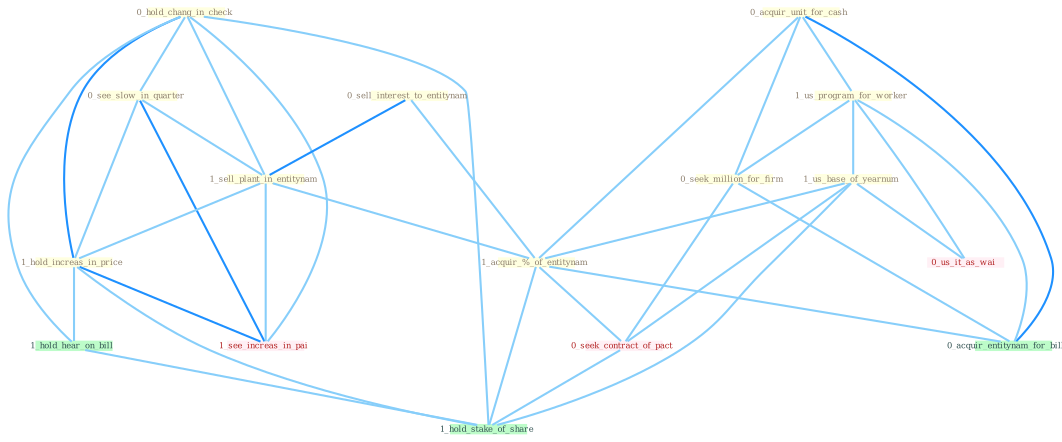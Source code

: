 Graph G{ 
    node
    [shape=polygon,style=filled,width=.5,height=.06,color="#BDFCC9",fixedsize=true,fontsize=4,
    fontcolor="#2f4f4f"];
    {node
    [color="#ffffe0", fontcolor="#8b7d6b"] "0_hold_chang_in_check " "0_acquir_unit_for_cash " "0_sell_interest_to_entitynam " "1_us_program_for_worker " "0_see_slow_in_quarter " "1_us_base_of_yearnum " "1_sell_plant_in_entitynam " "1_hold_increas_in_price " "1_acquir_%_of_entitynam " "0_seek_million_for_firm "}
{node [color="#fff0f5", fontcolor="#b22222"] "0_seek_contract_of_pact " "0_us_it_as_wai " "1_see_increas_in_pai "}
edge [color="#B0E2FF"];

	"0_hold_chang_in_check " -- "0_see_slow_in_quarter " [w="1", color="#87cefa" ];
	"0_hold_chang_in_check " -- "1_sell_plant_in_entitynam " [w="1", color="#87cefa" ];
	"0_hold_chang_in_check " -- "1_hold_increas_in_price " [w="2", color="#1e90ff" , len=0.8];
	"0_hold_chang_in_check " -- "1_see_increas_in_pai " [w="1", color="#87cefa" ];
	"0_hold_chang_in_check " -- "1_hold_hear_on_bill " [w="1", color="#87cefa" ];
	"0_hold_chang_in_check " -- "1_hold_stake_of_share " [w="1", color="#87cefa" ];
	"0_acquir_unit_for_cash " -- "1_us_program_for_worker " [w="1", color="#87cefa" ];
	"0_acquir_unit_for_cash " -- "1_acquir_%_of_entitynam " [w="1", color="#87cefa" ];
	"0_acquir_unit_for_cash " -- "0_seek_million_for_firm " [w="1", color="#87cefa" ];
	"0_acquir_unit_for_cash " -- "0_acquir_entitynam_for_billion " [w="2", color="#1e90ff" , len=0.8];
	"0_sell_interest_to_entitynam " -- "1_sell_plant_in_entitynam " [w="2", color="#1e90ff" , len=0.8];
	"0_sell_interest_to_entitynam " -- "1_acquir_%_of_entitynam " [w="1", color="#87cefa" ];
	"1_us_program_for_worker " -- "1_us_base_of_yearnum " [w="1", color="#87cefa" ];
	"1_us_program_for_worker " -- "0_seek_million_for_firm " [w="1", color="#87cefa" ];
	"1_us_program_for_worker " -- "0_us_it_as_wai " [w="1", color="#87cefa" ];
	"1_us_program_for_worker " -- "0_acquir_entitynam_for_billion " [w="1", color="#87cefa" ];
	"0_see_slow_in_quarter " -- "1_sell_plant_in_entitynam " [w="1", color="#87cefa" ];
	"0_see_slow_in_quarter " -- "1_hold_increas_in_price " [w="1", color="#87cefa" ];
	"0_see_slow_in_quarter " -- "1_see_increas_in_pai " [w="2", color="#1e90ff" , len=0.8];
	"1_us_base_of_yearnum " -- "1_acquir_%_of_entitynam " [w="1", color="#87cefa" ];
	"1_us_base_of_yearnum " -- "0_seek_contract_of_pact " [w="1", color="#87cefa" ];
	"1_us_base_of_yearnum " -- "0_us_it_as_wai " [w="1", color="#87cefa" ];
	"1_us_base_of_yearnum " -- "1_hold_stake_of_share " [w="1", color="#87cefa" ];
	"1_sell_plant_in_entitynam " -- "1_hold_increas_in_price " [w="1", color="#87cefa" ];
	"1_sell_plant_in_entitynam " -- "1_acquir_%_of_entitynam " [w="1", color="#87cefa" ];
	"1_sell_plant_in_entitynam " -- "1_see_increas_in_pai " [w="1", color="#87cefa" ];
	"1_hold_increas_in_price " -- "1_see_increas_in_pai " [w="2", color="#1e90ff" , len=0.8];
	"1_hold_increas_in_price " -- "1_hold_hear_on_bill " [w="1", color="#87cefa" ];
	"1_hold_increas_in_price " -- "1_hold_stake_of_share " [w="1", color="#87cefa" ];
	"1_acquir_%_of_entitynam " -- "0_seek_contract_of_pact " [w="1", color="#87cefa" ];
	"1_acquir_%_of_entitynam " -- "0_acquir_entitynam_for_billion " [w="1", color="#87cefa" ];
	"1_acquir_%_of_entitynam " -- "1_hold_stake_of_share " [w="1", color="#87cefa" ];
	"0_seek_million_for_firm " -- "0_seek_contract_of_pact " [w="1", color="#87cefa" ];
	"0_seek_million_for_firm " -- "0_acquir_entitynam_for_billion " [w="1", color="#87cefa" ];
	"0_seek_contract_of_pact " -- "1_hold_stake_of_share " [w="1", color="#87cefa" ];
	"1_hold_hear_on_bill " -- "1_hold_stake_of_share " [w="1", color="#87cefa" ];
}